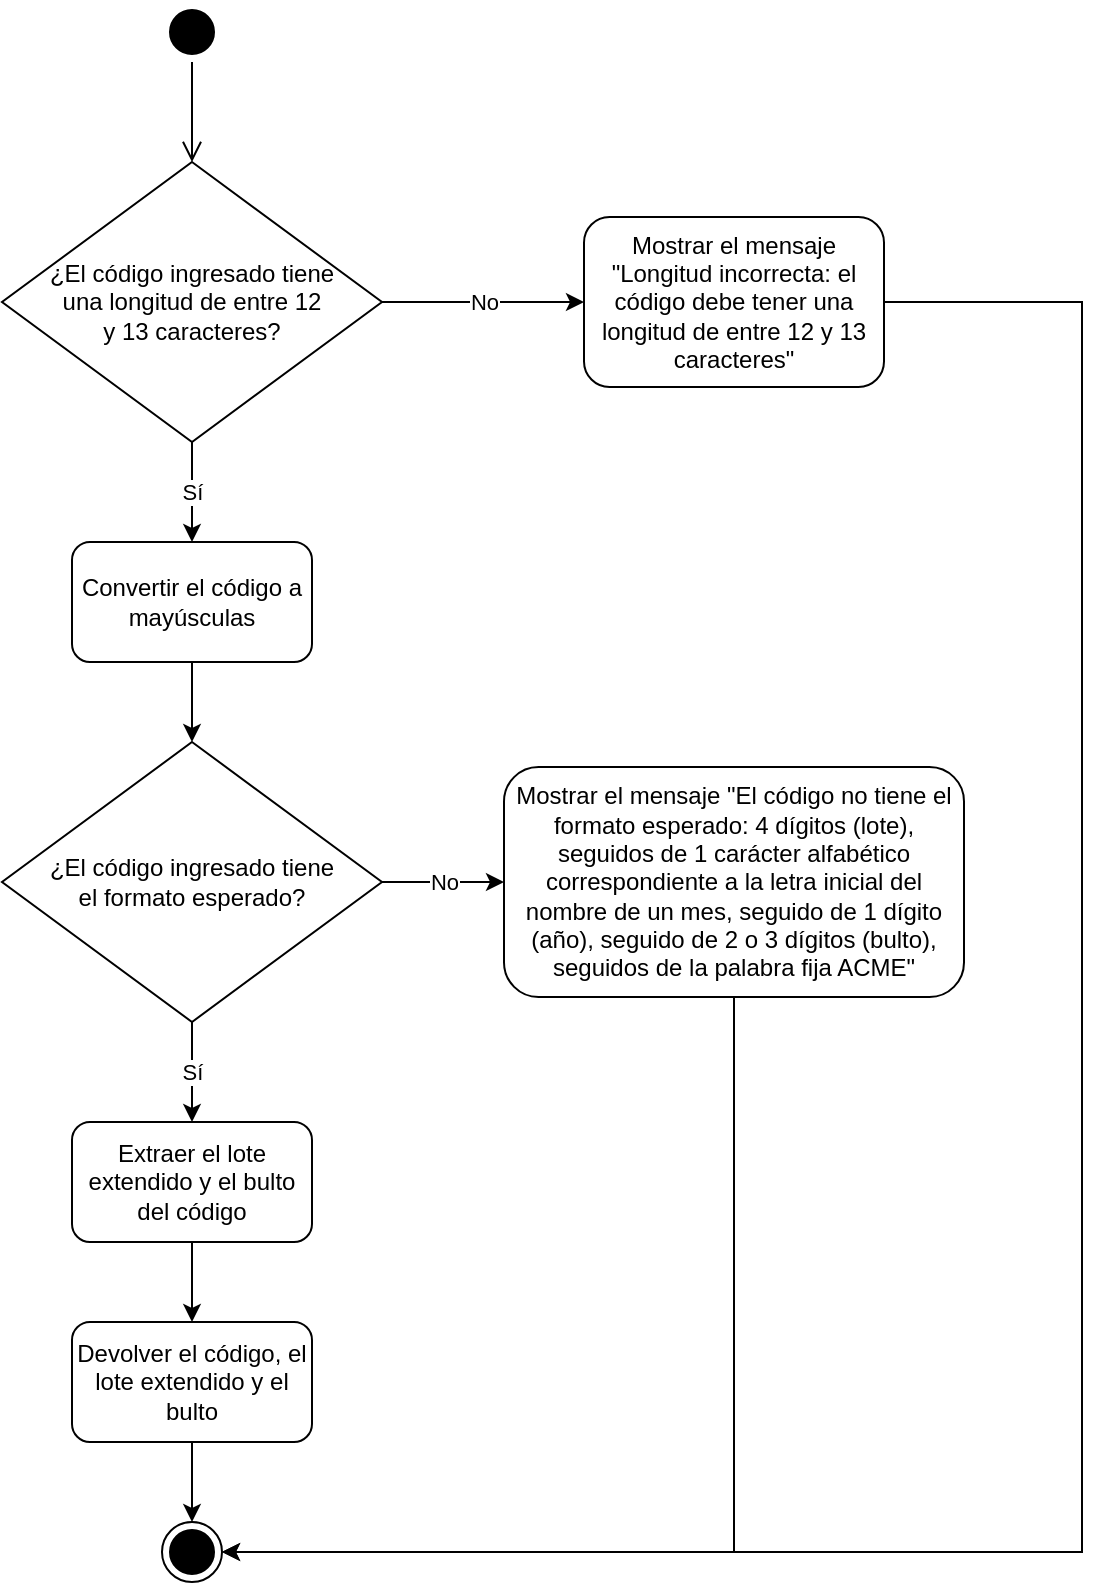 <mxfile version="26.0.5">
  <diagram name="Página-1" id="WXxStOmw-sdzjPIVwEb8">
    <mxGraphModel dx="574" dy="313" grid="1" gridSize="10" guides="1" tooltips="1" connect="1" arrows="1" fold="1" page="1" pageScale="1" pageWidth="827" pageHeight="1169" math="0" shadow="0">
      <root>
        <mxCell id="0" />
        <mxCell id="1" parent="0" />
        <mxCell id="R3Kr8VYcXCIDvXlEkNcb-24" value="" style="edgeStyle=orthogonalEdgeStyle;rounded=0;orthogonalLoop=1;jettySize=auto;html=1;" parent="1" source="R3Kr8VYcXCIDvXlEkNcb-1" target="R3Kr8VYcXCIDvXlEkNcb-3" edge="1">
          <mxGeometry relative="1" as="geometry" />
        </mxCell>
        <mxCell id="R3Kr8VYcXCIDvXlEkNcb-1" value="Convertir el código a mayúsculas" style="rounded=1;whiteSpace=wrap;html=1;" parent="1" vertex="1">
          <mxGeometry x="195" y="280" width="120" height="60" as="geometry" />
        </mxCell>
        <mxCell id="R3Kr8VYcXCIDvXlEkNcb-9" value="No" style="edgeStyle=orthogonalEdgeStyle;rounded=0;orthogonalLoop=1;jettySize=auto;html=1;" parent="1" source="R3Kr8VYcXCIDvXlEkNcb-2" target="R3Kr8VYcXCIDvXlEkNcb-8" edge="1">
          <mxGeometry relative="1" as="geometry" />
        </mxCell>
        <mxCell id="R3Kr8VYcXCIDvXlEkNcb-23" value="Sí" style="edgeStyle=orthogonalEdgeStyle;rounded=0;orthogonalLoop=1;jettySize=auto;html=1;" parent="1" source="R3Kr8VYcXCIDvXlEkNcb-2" target="R3Kr8VYcXCIDvXlEkNcb-1" edge="1">
          <mxGeometry relative="1" as="geometry" />
        </mxCell>
        <mxCell id="R3Kr8VYcXCIDvXlEkNcb-2" value="¿El código ingresado tiene&lt;div&gt;una&amp;nbsp;&lt;span style=&quot;background-color: transparent; color: light-dark(rgb(0, 0, 0), rgb(255, 255, 255));&quot;&gt;longitud de entre 12&lt;/span&gt;&lt;/div&gt;&lt;div&gt;&lt;span style=&quot;background-color: transparent; color: light-dark(rgb(0, 0, 0), rgb(255, 255, 255));&quot;&gt;y&amp;nbsp;&lt;/span&gt;&lt;span style=&quot;background-color: transparent; color: light-dark(rgb(0, 0, 0), rgb(255, 255, 255));&quot;&gt;13 caracteres?&lt;/span&gt;&lt;/div&gt;" style="rhombus;whiteSpace=wrap;html=1;" parent="1" vertex="1">
          <mxGeometry x="160" y="90" width="190" height="140" as="geometry" />
        </mxCell>
        <mxCell id="R3Kr8VYcXCIDvXlEkNcb-11" value="No" style="edgeStyle=orthogonalEdgeStyle;rounded=0;orthogonalLoop=1;jettySize=auto;html=1;" parent="1" source="R3Kr8VYcXCIDvXlEkNcb-3" target="R3Kr8VYcXCIDvXlEkNcb-10" edge="1">
          <mxGeometry relative="1" as="geometry" />
        </mxCell>
        <mxCell id="R3Kr8VYcXCIDvXlEkNcb-25" value="Sí" style="edgeStyle=orthogonalEdgeStyle;rounded=0;orthogonalLoop=1;jettySize=auto;html=1;" parent="1" source="R3Kr8VYcXCIDvXlEkNcb-3" target="R3Kr8VYcXCIDvXlEkNcb-13" edge="1">
          <mxGeometry relative="1" as="geometry" />
        </mxCell>
        <mxCell id="R3Kr8VYcXCIDvXlEkNcb-3" value="¿El código ingresado tiene&lt;div&gt;el formato esperado?&lt;/div&gt;" style="rhombus;whiteSpace=wrap;html=1;" parent="1" vertex="1">
          <mxGeometry x="160" y="380" width="190" height="140" as="geometry" />
        </mxCell>
        <mxCell id="R3Kr8VYcXCIDvXlEkNcb-4" value="" style="ellipse;html=1;shape=startState;fillColor=#000000;strokeColor=light-dark(#000000, #ff9090);" parent="1" vertex="1">
          <mxGeometry x="240" y="10" width="30" height="30" as="geometry" />
        </mxCell>
        <mxCell id="R3Kr8VYcXCIDvXlEkNcb-5" value="" style="edgeStyle=orthogonalEdgeStyle;html=1;verticalAlign=bottom;endArrow=open;endSize=8;strokeColor=light-dark(#000000, #ff9090);rounded=0;entryX=0.5;entryY=0;entryDx=0;entryDy=0;" parent="1" source="R3Kr8VYcXCIDvXlEkNcb-4" target="R3Kr8VYcXCIDvXlEkNcb-2" edge="1">
          <mxGeometry relative="1" as="geometry">
            <mxPoint x="255" y="100" as="targetPoint" />
          </mxGeometry>
        </mxCell>
        <mxCell id="R3Kr8VYcXCIDvXlEkNcb-20" style="edgeStyle=orthogonalEdgeStyle;rounded=0;orthogonalLoop=1;jettySize=auto;html=1;exitX=1;exitY=0.5;exitDx=0;exitDy=0;entryX=1;entryY=0.5;entryDx=0;entryDy=0;" parent="1" source="R3Kr8VYcXCIDvXlEkNcb-8" target="R3Kr8VYcXCIDvXlEkNcb-12" edge="1">
          <mxGeometry relative="1" as="geometry">
            <Array as="points">
              <mxPoint x="700" y="160" />
              <mxPoint x="700" y="785" />
            </Array>
          </mxGeometry>
        </mxCell>
        <mxCell id="R3Kr8VYcXCIDvXlEkNcb-8" value="Mostrar el mensaje &quot;Longitud incorrecta: el código debe tener una longitud de entre 12 y 13 caracteres&quot;" style="rounded=1;whiteSpace=wrap;html=1;" parent="1" vertex="1">
          <mxGeometry x="451" y="117.5" width="150" height="85" as="geometry" />
        </mxCell>
        <mxCell id="R3Kr8VYcXCIDvXlEkNcb-26" style="edgeStyle=orthogonalEdgeStyle;rounded=0;orthogonalLoop=1;jettySize=auto;html=1;exitX=0.5;exitY=1;exitDx=0;exitDy=0;entryX=1;entryY=0.5;entryDx=0;entryDy=0;" parent="1" source="R3Kr8VYcXCIDvXlEkNcb-10" target="R3Kr8VYcXCIDvXlEkNcb-12" edge="1">
          <mxGeometry relative="1" as="geometry" />
        </mxCell>
        <mxCell id="R3Kr8VYcXCIDvXlEkNcb-10" value="Mostrar el mensaje &quot;El código no tiene el formato esperado: 4 dígitos (lote), seguidos de 1 carácter alfabético correspondiente a la letra inicial del nombre de un mes, seguido de 1 dígito (año), seguido de 2 o 3 dígitos (bulto), seguidos de la palabra fija ACME&quot;" style="rounded=1;whiteSpace=wrap;html=1;" parent="1" vertex="1">
          <mxGeometry x="411" y="392.5" width="230" height="115" as="geometry" />
        </mxCell>
        <mxCell id="R3Kr8VYcXCIDvXlEkNcb-12" value="" style="ellipse;html=1;shape=endState;fillColor=#000000;strokeColor=light-dark(#000000, #ff9090);" parent="1" vertex="1">
          <mxGeometry x="240" y="770" width="30" height="30" as="geometry" />
        </mxCell>
        <mxCell id="R3Kr8VYcXCIDvXlEkNcb-16" value="" style="edgeStyle=orthogonalEdgeStyle;rounded=0;orthogonalLoop=1;jettySize=auto;html=1;" parent="1" source="R3Kr8VYcXCIDvXlEkNcb-13" target="R3Kr8VYcXCIDvXlEkNcb-14" edge="1">
          <mxGeometry relative="1" as="geometry" />
        </mxCell>
        <mxCell id="R3Kr8VYcXCIDvXlEkNcb-13" value="Extraer el lote extendido y el bulto del código" style="rounded=1;whiteSpace=wrap;html=1;" parent="1" vertex="1">
          <mxGeometry x="195" y="570" width="120" height="60" as="geometry" />
        </mxCell>
        <mxCell id="R3Kr8VYcXCIDvXlEkNcb-17" value="" style="edgeStyle=orthogonalEdgeStyle;rounded=0;orthogonalLoop=1;jettySize=auto;html=1;" parent="1" source="R3Kr8VYcXCIDvXlEkNcb-14" target="R3Kr8VYcXCIDvXlEkNcb-12" edge="1">
          <mxGeometry relative="1" as="geometry" />
        </mxCell>
        <mxCell id="R3Kr8VYcXCIDvXlEkNcb-14" value="Devolver el código, el lote extendido y el bulto" style="rounded=1;whiteSpace=wrap;html=1;" parent="1" vertex="1">
          <mxGeometry x="195" y="670" width="120" height="60" as="geometry" />
        </mxCell>
      </root>
    </mxGraphModel>
  </diagram>
</mxfile>
